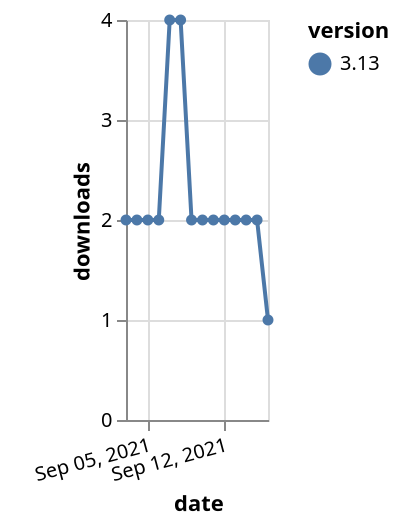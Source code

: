 {"$schema": "https://vega.github.io/schema/vega-lite/v5.json", "description": "A simple bar chart with embedded data.", "data": {"values": [{"date": "2021-09-03", "total": 2680, "delta": 2, "version": "3.13"}, {"date": "2021-09-04", "total": 2682, "delta": 2, "version": "3.13"}, {"date": "2021-09-05", "total": 2684, "delta": 2, "version": "3.13"}, {"date": "2021-09-06", "total": 2686, "delta": 2, "version": "3.13"}, {"date": "2021-09-07", "total": 2690, "delta": 4, "version": "3.13"}, {"date": "2021-09-08", "total": 2694, "delta": 4, "version": "3.13"}, {"date": "2021-09-09", "total": 2696, "delta": 2, "version": "3.13"}, {"date": "2021-09-10", "total": 2698, "delta": 2, "version": "3.13"}, {"date": "2021-09-11", "total": 2700, "delta": 2, "version": "3.13"}, {"date": "2021-09-12", "total": 2702, "delta": 2, "version": "3.13"}, {"date": "2021-09-13", "total": 2704, "delta": 2, "version": "3.13"}, {"date": "2021-09-14", "total": 2706, "delta": 2, "version": "3.13"}, {"date": "2021-09-15", "total": 2708, "delta": 2, "version": "3.13"}, {"date": "2021-09-16", "total": 2709, "delta": 1, "version": "3.13"}]}, "width": "container", "mark": {"type": "line", "point": {"filled": true}}, "encoding": {"x": {"field": "date", "type": "temporal", "timeUnit": "yearmonthdate", "title": "date", "axis": {"labelAngle": -15}}, "y": {"field": "delta", "type": "quantitative", "title": "downloads"}, "color": {"field": "version", "type": "nominal"}, "tooltip": {"field": "delta"}}}